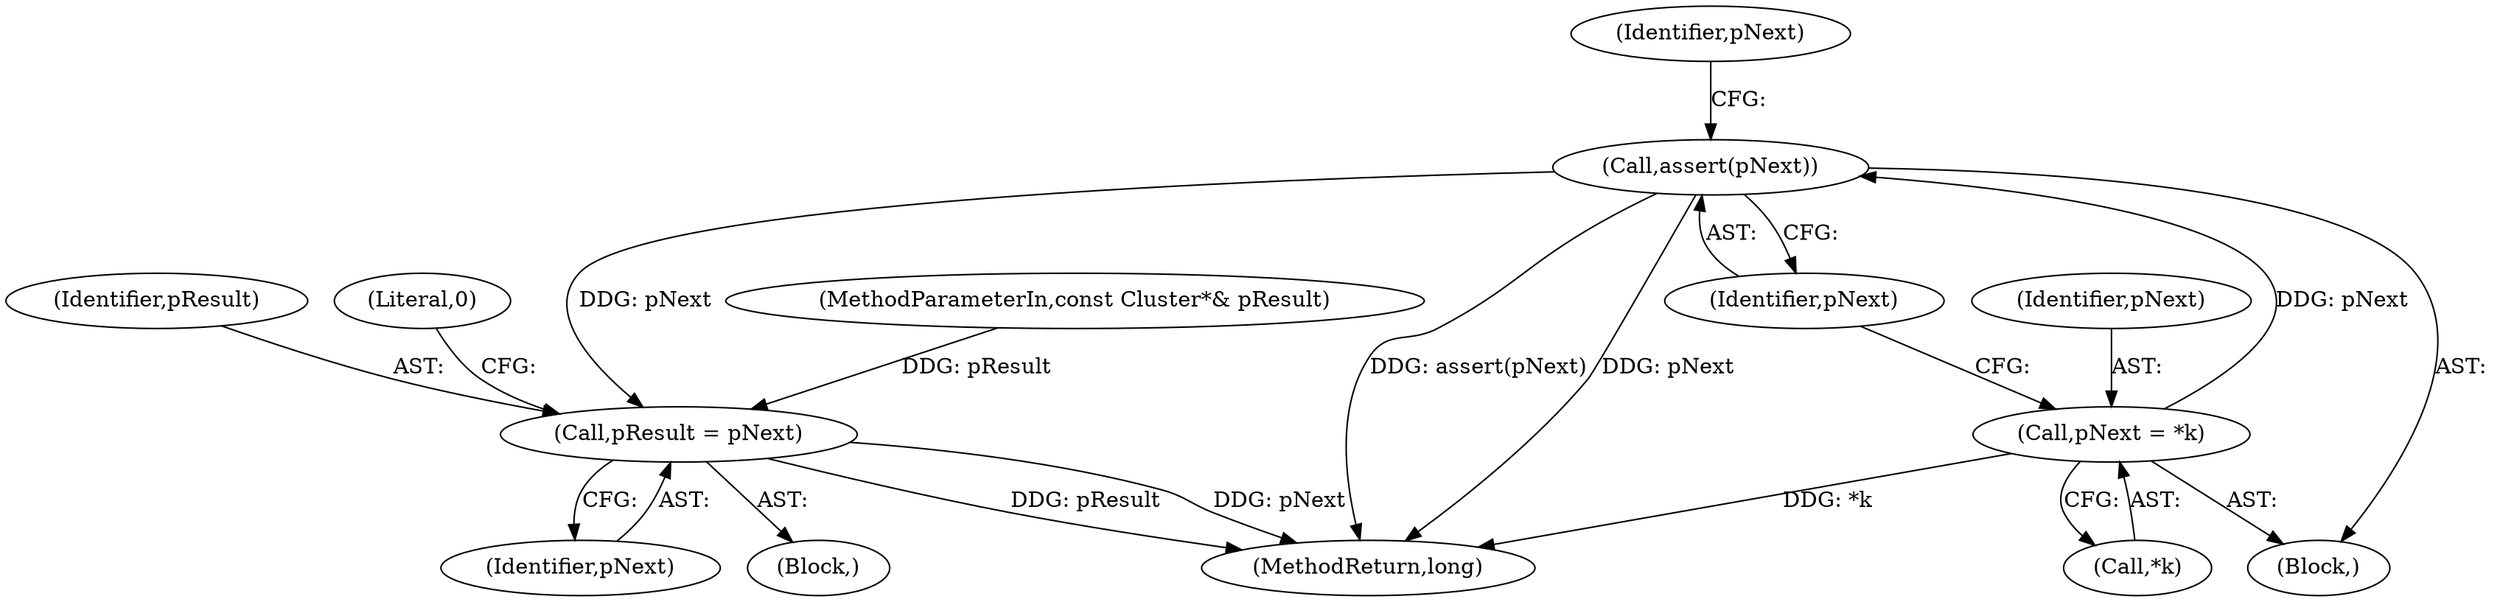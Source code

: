 digraph "0_Android_cc274e2abe8b2a6698a5c47d8aa4bb45f1f9538d_8@API" {
"1000555" [label="(Call,assert(pNext))"];
"1000551" [label="(Call,pNext = *k)"];
"1000589" [label="(Call,pResult = pNext)"];
"1000589" [label="(Call,pResult = pNext)"];
"1000552" [label="(Identifier,pNext)"];
"1000905" [label="(MethodReturn,long)"];
"1000555" [label="(Call,assert(pNext))"];
"1000153" [label="(MethodParameterIn,const Cluster*& pResult)"];
"1000590" [label="(Identifier,pResult)"];
"1000588" [label="(Block,)"];
"1000551" [label="(Call,pNext = *k)"];
"1000556" [label="(Identifier,pNext)"];
"1000560" [label="(Identifier,pNext)"];
"1000553" [label="(Call,*k)"];
"1000591" [label="(Identifier,pNext)"];
"1000537" [label="(Block,)"];
"1000593" [label="(Literal,0)"];
"1000555" -> "1000537"  [label="AST: "];
"1000555" -> "1000556"  [label="CFG: "];
"1000556" -> "1000555"  [label="AST: "];
"1000560" -> "1000555"  [label="CFG: "];
"1000555" -> "1000905"  [label="DDG: assert(pNext)"];
"1000555" -> "1000905"  [label="DDG: pNext"];
"1000551" -> "1000555"  [label="DDG: pNext"];
"1000555" -> "1000589"  [label="DDG: pNext"];
"1000551" -> "1000537"  [label="AST: "];
"1000551" -> "1000553"  [label="CFG: "];
"1000552" -> "1000551"  [label="AST: "];
"1000553" -> "1000551"  [label="AST: "];
"1000556" -> "1000551"  [label="CFG: "];
"1000551" -> "1000905"  [label="DDG: *k"];
"1000589" -> "1000588"  [label="AST: "];
"1000589" -> "1000591"  [label="CFG: "];
"1000590" -> "1000589"  [label="AST: "];
"1000591" -> "1000589"  [label="AST: "];
"1000593" -> "1000589"  [label="CFG: "];
"1000589" -> "1000905"  [label="DDG: pResult"];
"1000589" -> "1000905"  [label="DDG: pNext"];
"1000153" -> "1000589"  [label="DDG: pResult"];
}
